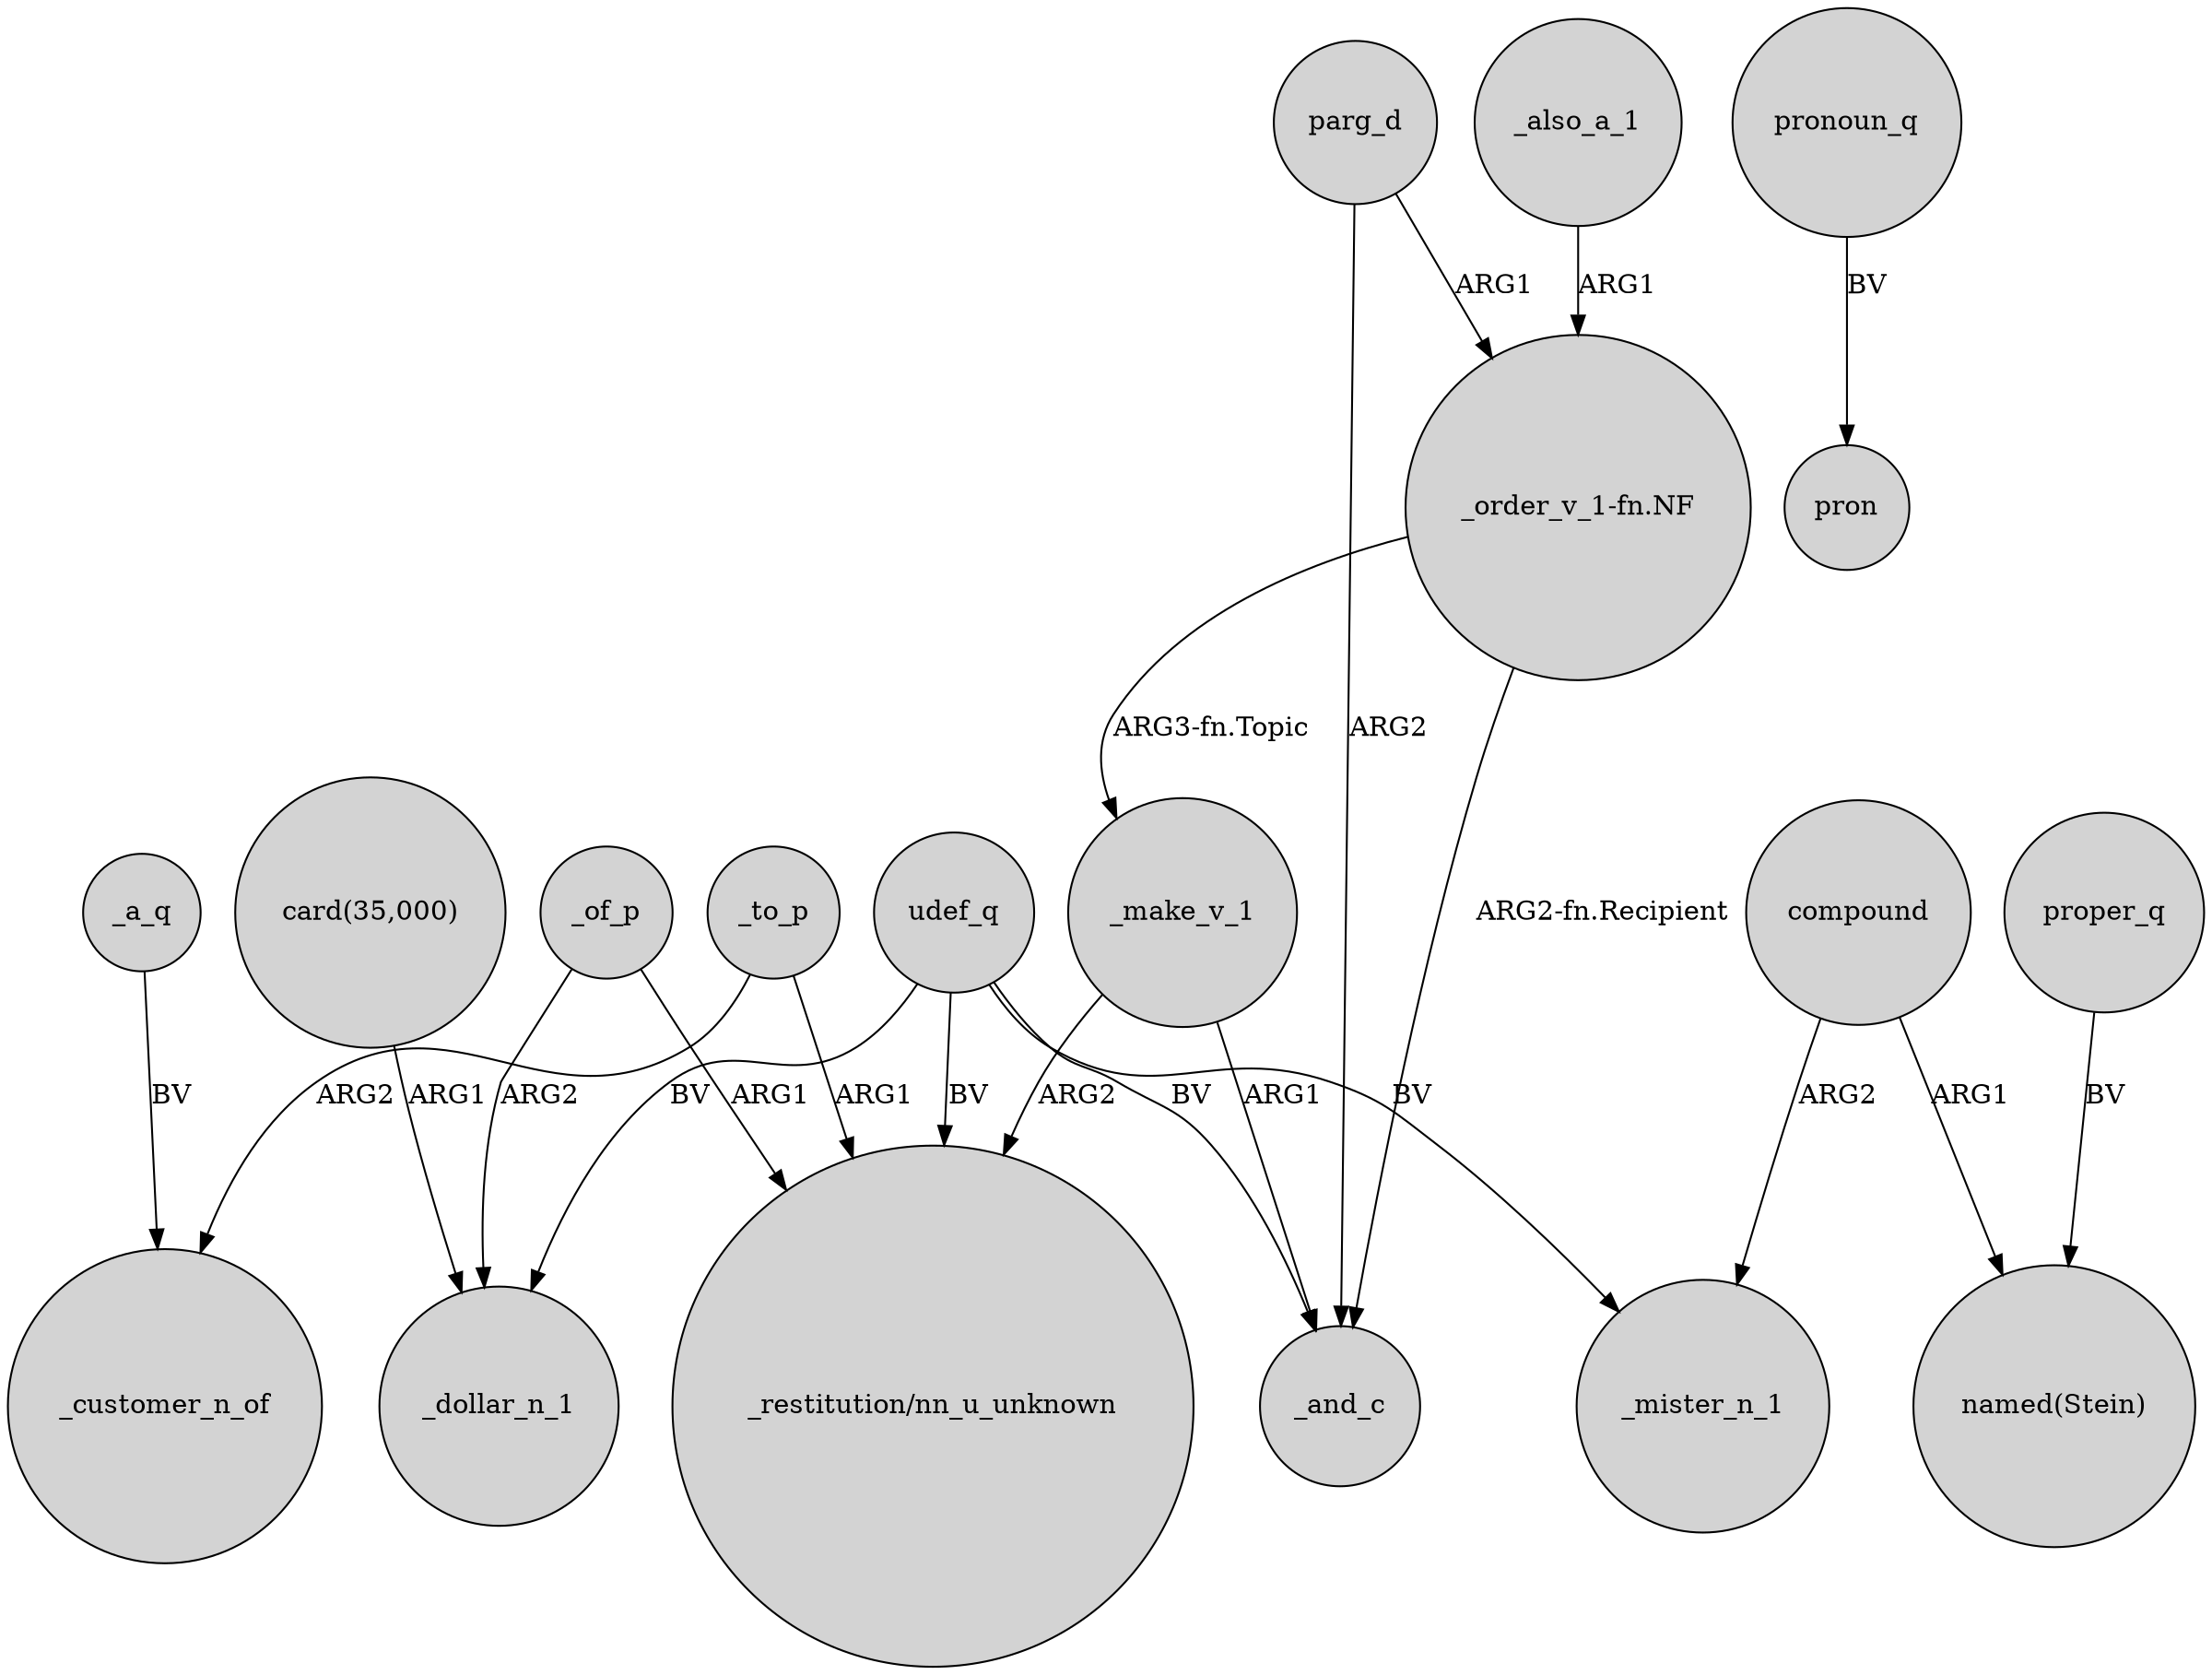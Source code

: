 digraph {
	node [shape=circle style=filled]
	"card(35,000)" -> _dollar_n_1 [label=ARG1]
	_to_p -> "_restitution/nn_u_unknown" [label=ARG1]
	"_order_v_1-fn.NF" -> _make_v_1 [label="ARG3-fn.Topic"]
	_also_a_1 -> "_order_v_1-fn.NF" [label=ARG1]
	compound -> _mister_n_1 [label=ARG2]
	compound -> "named(Stein)" [label=ARG1]
	udef_q -> _mister_n_1 [label=BV]
	parg_d -> _and_c [label=ARG2]
	pronoun_q -> pron [label=BV]
	udef_q -> "_restitution/nn_u_unknown" [label=BV]
	proper_q -> "named(Stein)" [label=BV]
	_a_q -> _customer_n_of [label=BV]
	_of_p -> "_restitution/nn_u_unknown" [label=ARG1]
	_to_p -> _customer_n_of [label=ARG2]
	_of_p -> _dollar_n_1 [label=ARG2]
	parg_d -> "_order_v_1-fn.NF" [label=ARG1]
	udef_q -> _and_c [label=BV]
	"_order_v_1-fn.NF" -> _and_c [label="ARG2-fn.Recipient"]
	_make_v_1 -> "_restitution/nn_u_unknown" [label=ARG2]
	udef_q -> _dollar_n_1 [label=BV]
	_make_v_1 -> _and_c [label=ARG1]
}
